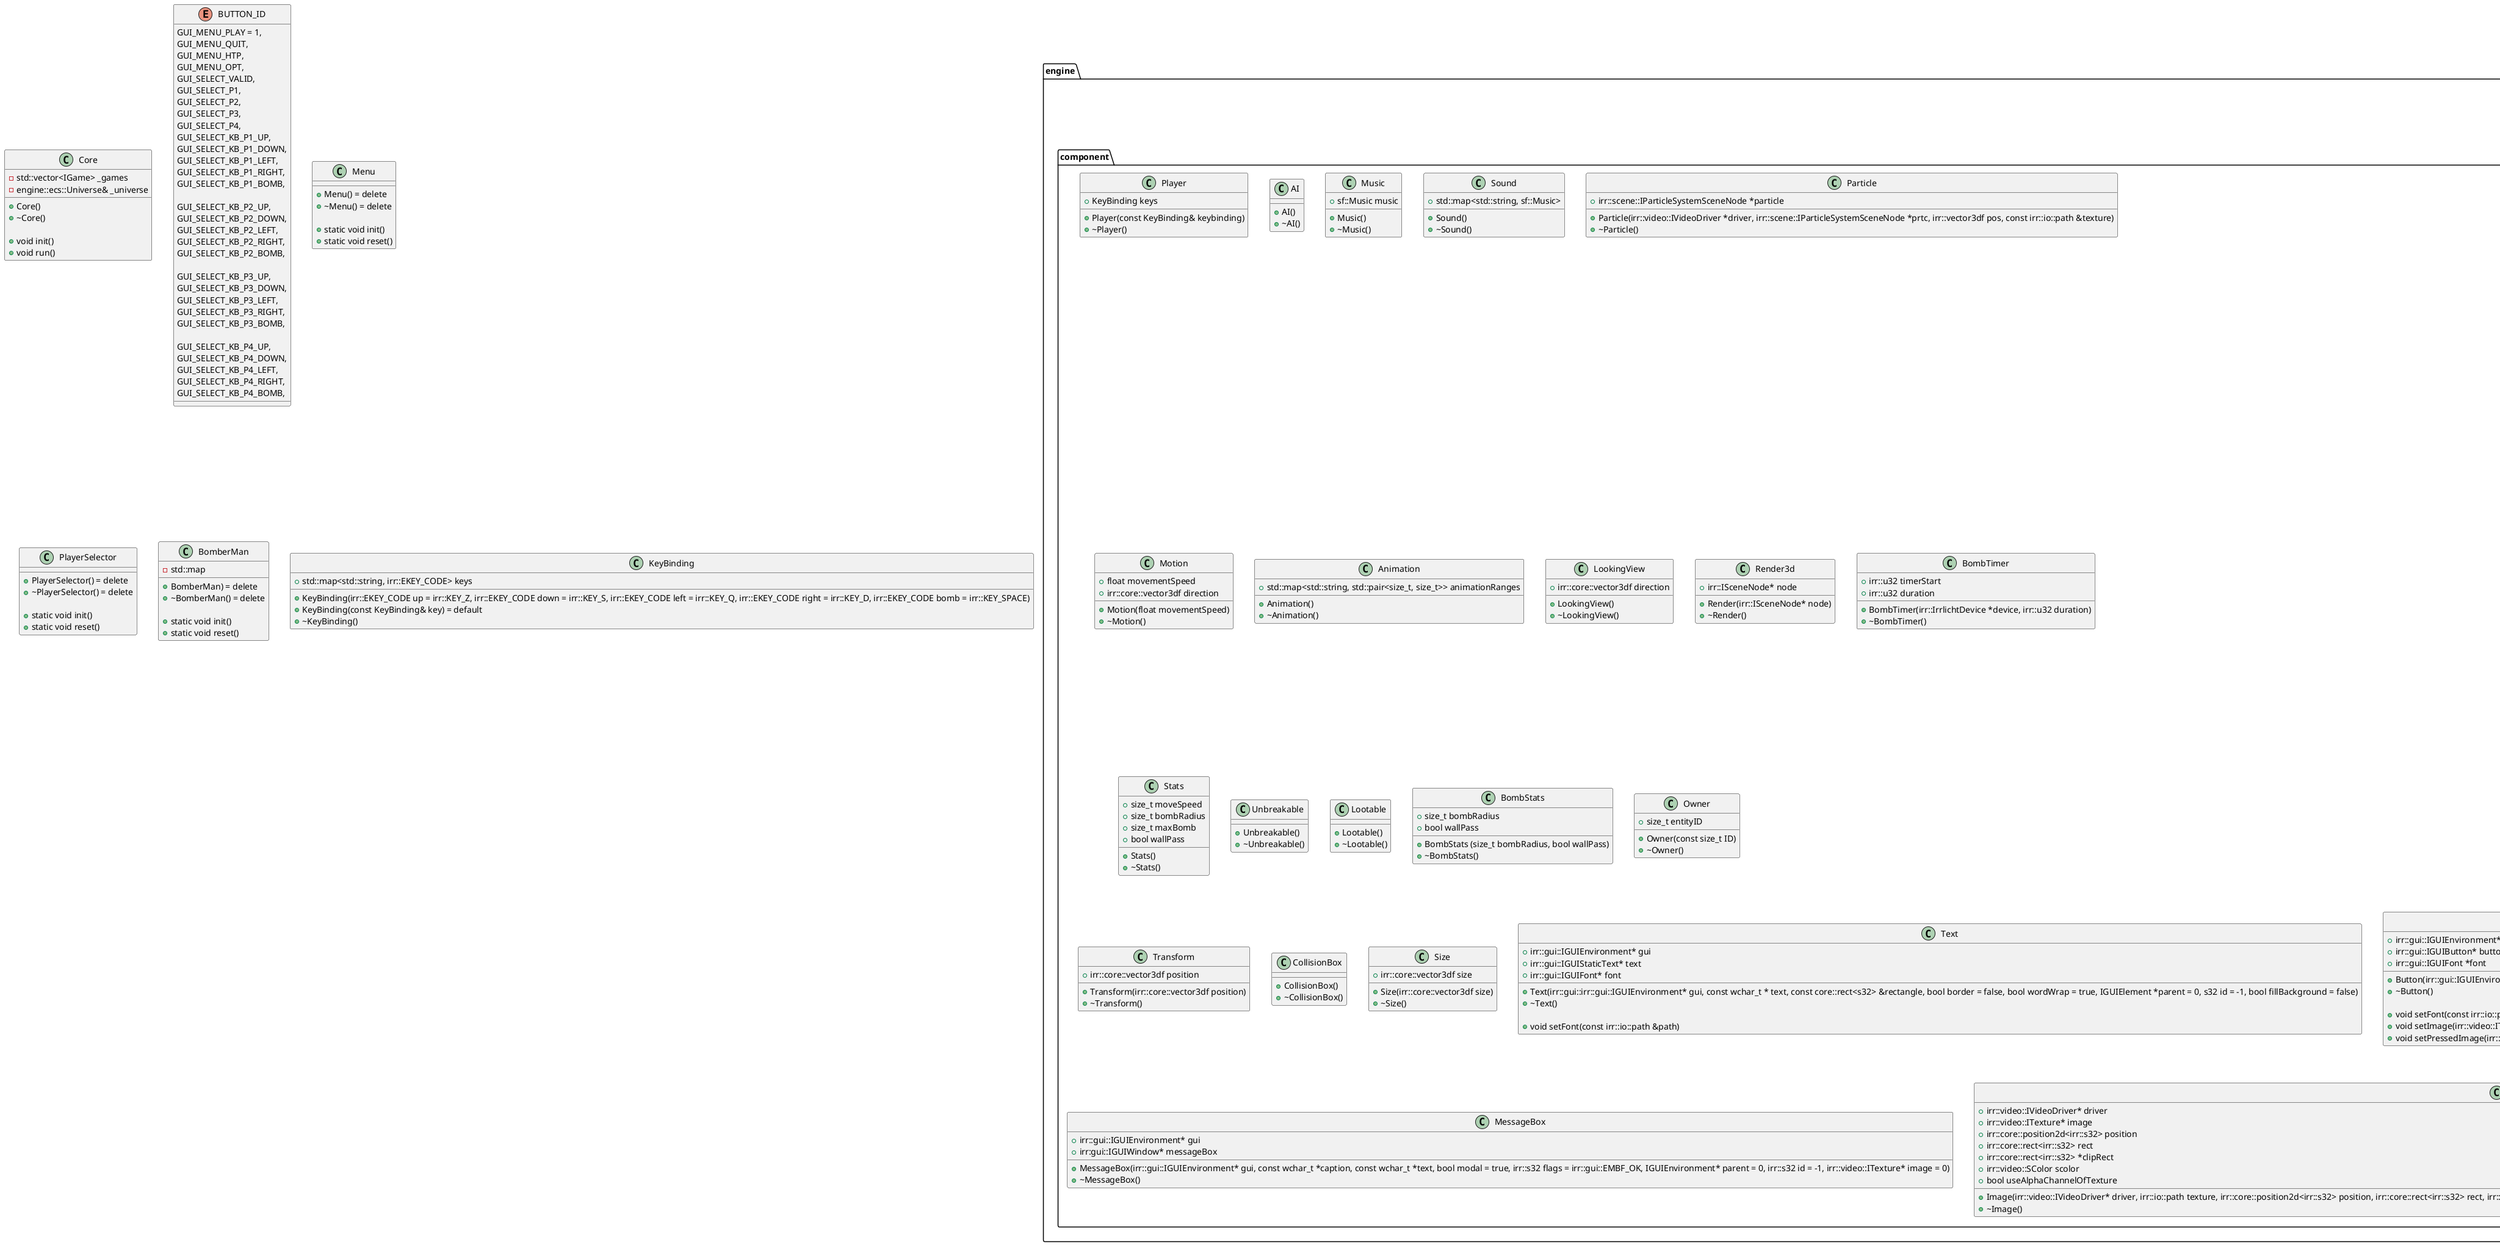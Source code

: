 @startuml

class Core {
    + Core()
    + ~Core()

    + void init()
    + void run()

    - std::vector<IGame> _games
    - engine::ecs::Universe& _universe
}

enum BUTTON_ID {
    GUI_MENU_PLAY = 1,
    GUI_MENU_QUIT,
    GUI_MENU_HTP,
    GUI_MENU_OPT,
    GUI_SELECT_VALID,
    GUI_SELECT_P1,
    GUI_SELECT_P2,
    GUI_SELECT_P3,
    GUI_SELECT_P4,
    GUI_SELECT_KB_P1_UP,
    GUI_SELECT_KB_P1_DOWN,
    GUI_SELECT_KB_P1_LEFT,
    GUI_SELECT_KB_P1_RIGHT,
    GUI_SELECT_KB_P1_BOMB,

    GUI_SELECT_KB_P2_UP,
    GUI_SELECT_KB_P2_DOWN,
    GUI_SELECT_KB_P2_LEFT,
    GUI_SELECT_KB_P2_RIGHT,
    GUI_SELECT_KB_P2_BOMB,

    GUI_SELECT_KB_P3_UP,
    GUI_SELECT_KB_P3_DOWN,
    GUI_SELECT_KB_P3_LEFT,
    GUI_SELECT_KB_P3_RIGHT,
    GUI_SELECT_KB_P3_BOMB,

    GUI_SELECT_KB_P4_UP,
    GUI_SELECT_KB_P4_DOWN,
    GUI_SELECT_KB_P4_LEFT,
    GUI_SELECT_KB_P4_RIGHT,
    GUI_SELECT_KB_P4_BOMB,


}

class Menu {
    + Menu() = delete
    + ~Menu() = delete

    + static void init()
    + static void reset()
}

class PlayerSelector {
    + PlayerSelector() = delete
    + ~PlayerSelector() = delete

    + static void init()
    + static void reset()
}

class BomberMan {
    + BomberMan) = delete
    + ~BomberMan() = delete

    + static void init()
    + static void reset()

    - std::map
}

class KeyBinding {
    + KeyBinding(irr::EKEY_CODE up = irr::KEY_Z, irr::EKEY_CODE down = irr::KEY_S, irr::EKEY_CODE left = irr::KEY_Q, irr::EKEY_CODE right = irr::KEY_D, irr::EKEY_CODE bomb = irr::KEY_SPACE)
    + KeyBinding(const KeyBinding& key) = default
    + ~KeyBinding()

    + std::map<std::string, irr::EKEY_CODE> keys
}

namespace engine {

    namespace event {
        class Input {
            + Input()
            + ~Input()
        }

        class Collision {
            + Collision()
            + ~Collision()
        }

        class Close {
            + Close()
            + ~Close()
        }
    }

    namespace ecs {
        'using Entity = unsigned int
        'const Entity MAX_ENTITIES = 1000
        'using ComponentType = unsigned int
        'const ComponentType MAX_COMPONENTS = 32
        'using Signature = std::bitset<MAX_COMPONENTS>

        class Universe {
            + Universe()
            + ~Universe()

            + WorldManager* createWorldManager(const std::string& name)
            + bool hasWorldManager(const std::string& name) const
            + WorldManager* getWorldManager(const std::string& name) const
            + WorldManager* getCurrentWorldManager() const
            + void setCurrentWorldManager(const std::string& name)
            + void deleteWorldManager(const std::string& name)

            - std::map<std::string, std::unique_ptr<WorldManager>> _worldManagers
            - std::string _currentWorldManager
            - EventReceiver _eventReceiver
            - irr::IrrlichtDevice *device
        }
        Universe <-- WorldManager

        class EventReceiver {
            + EventReceiver(Universe *universe)
            + ~EventReceiver()

            + bool OnEvent(const SEvent& event) override

            - Universe *_universe
        }
        irr::IEventReceiver <|-- EventReceiver

        class WorldManager {
            + WorldManager()
            + ~WorldManager() = default

            + Entity createEntity()
            + void destroyEntity(Entity entity)

            + template<typename T> void registerComponent()
            + template<typename T> void addComponent(Entity entity, T component)
            + template<typename T> void removeComponent(Entity entity)
            + template<typename T> T& getComponent(Entity entity)
            + template<typename T> ComponentType getComponentType()

            + template<typename T> std::shared_ptr<T> registerSystem()
            + template<typename T> void setSystemSignature(Signature signature)

            + template<typename T, typename E> void subscribe(T& subscriber, Callback<T, E> callback)
            + void unsubscribe()

            + template<typname E> void publish(E& event)


            - eventManager _eventManager
            - std::unique_ptr<EntityManager> _entityManager
            - std::unique_ptr<SystemManager> _systemManager
            - std::unique_ptr<ComponentManager> _componentManager
        }

        class EntityManager {
            + EntityManager()
            + ~EntityManager() = default

            + Entity createEntity()
            + void destroyEntity(Entity entity)

            + void setSignature(Entity entity, Signature signature)
            + Signature& getSignature(Entity entity)

            - std::queue<Entity> _availableEntities
            - std::array<Signature, MAX_ENTITIES> _signatures
            - size_t _entitiesCount
        }

        class SystemManager {
            + SystemManager() = default
            + ~SystemManager() = default

            + template<typename T> std::shared_ptr<T> registerSystem()

            + template<typename T> void setSignature(Signature signature)

            + void entityDestroyed(Entity entity)

            + void entitySignatureChanged(Entity entity, Signature entSignature)

            - std::unordered_map<std::string, std::shared_ptr<System>> _systems
            - std::unordered_map<std::string, Signature> _signatures
        }

        class ComponentManager {
            + ComponentManager() = default
            + ~ComponentManager() = default

            + template<typename T> void registerComponent()

            - template<typename T> std::shared_ptr<ComponentArray<T>> getComponentArray()

            + template<typename T> ComponentType getComponentType()
            + template<typename T> void addComponent(Entity entity, T component)
            + template<typename T> void removeComponent(Entity entity)
            + template<typename T> T& getComponent(Entity entity)

            + void entityDestroyed(Entity entity)

            - std::unordered_map<std::string, ComponentType> _componentTypes
            - std::unordered_map<std::string, std::shared_ptr<IComponentArray>> _componentArrays
            - ComponentType _componentType
        }

        class IComponentArray {
            + virtual ~IComponentArray() = default

            + virtual void entityDestroyed(Entity entity) = 0
        }

        'template<typename T>
        class ComponentArray {
            + ComponentArray() = default
            + ~ComponentArray() override = default

            + void insert(Entity entity, T component)
            + void remove(Entity entity)
            + T& get(Entity entity)

            + void entityDestroyed(Entity entity) override

            - std::array<T, MAX_ENTITIES> _componentArray
            - std::unordered_map<Entity, size_t> _entityToIndex
            - std::unordered_map<size_t, Entity> _indexToEntity
            - size_t _size
        }
        IComponentArray <|-- ComponentArray

        class System {
            + System(ComponentManager *manager)
            + ~System()

            + ComponentManager *manager
            + std::set<Entity> entities
        }

        class EventManager {
            + EventManager() = default
            + ~EventManager()

            + template<typename T, typename E> void subscribe(T& subscriber, Callback<T, E> callback)
            + void unsubscribe()

            + template<typename E> void publish(E& event)

            - std::map<std::type_index, std::vector<ICallbackHandler*>*> _subscribers
        }

        class ICallbackHandler {
            + virtual ~ICallbackHandler() = default

            + virtual void call(AEvent& event) = 0
        }
        EventManager +-- ICallbackHandler

        'template<typename T, typename E> using Callback = void (T::*)(E&)
        'template<typename T, typename E>
        class CallbackHandler {
            + CallbackHandler(T& subscriber, Callback<T, E> callback)
            + ~CallbackHandler() override = default

            + void call(AEvent& event) override

            - T& _subscriber
            - Callback<T, E> _callback
        }
        EventManager +-- CallbackHandler
        ICallbackHandler <|-- CallbackHandler

        class AEvent {
            + AEvent() = delete
            + ~AEvent() = default
        }
        AEvent <|-- engine.event.Input
        AEvent <|-- engine.event.Close
        AEvent <|-- engine.event.Collision
    }

    namespace system {
        class Player {
            + Player(irr::ISceneManager* smgr)
            + ~Player()

            + void init()
            + void update()
            + void render()

            + irr::ISceneManager* smgr
        }
        engine.ecs.System <|-- User

        class CollisionBox {
            + CollisionBox()
            + ~CollisionBox()

            + void init()
            + void update()
            + void render()
        }
        engine.ecs.System <|-- CollisionBox

        class AI {
            + AI()
            + ~AI()

            + void init()
            + void update()
            + void render()

            + ISceneManager* smgr
        }
        engine.ecs.System <|-- AI

        class Music {
            + Music(ISceneManager* smgr)
            + ~Music()

            + void init()
            + void update()
            + void render()

            + ISceneManager* smgr
        }
        engine.ecs.System <|-- Music

        class Animation {
            + Animation(ISceneManager* smgr)
            + ~Animation()

            + void init()
            + void update()
            + void render()

            + ISceneManager* smgr
        }
        engine.ecs.System <|-- Animation

        class Movement {
            + Movement(ISceneManager* smgr)
            + ~Movement()

            + void init()
            + void update()
            + void render()

            + ISceneManager* smgr
        }
        engine.ecs.System <|-- Movement

        class Render {
            + Render(ISceneManager* smgr)
            + ~Render()

            + void init()
            + void update()
            + void render()

            + ISceneManager* smgr
        }
        engine.ecs.System <|-- Render

        class Physics {
            + Physics(ISceneManager* smgr)
            + ~Physics()

            + void init()
            + void update()
            + void render()

            + ISceneManager* smgr
        }
        engine.ecs.System <|-- Physics

        class Size {
            + Size(ISceneManager* smgr)
            + ~Size()

            + void init()
            + void update()
            + void render()

            + ISceneManager* smgr
        }
        engine.ecs.System <|-- Size

        class Image {
            + Image(irr:video::IVideoDriver* driver)
            + ~Image()

            + void init()
            + void update()
            + void render()

            + irr::video::IVideoDriver* driver
        }
    }

    namespace component {
        class Player {
            + Player(const KeyBinding& keybinding)
            + ~Player()

            + KeyBinding keys
        }

        class AI {
            + AI()
            + ~AI()
        }

        class Music {
            + Music()
            + ~Music()

            + sf::Music music
        }

        class Sound {
            + Sound()
            + ~Sound()

            + std::map<std::string, sf::Music>
        }

         class Particle {
            + Particle(irr::video::IVideoDriver *driver, irr::scene::IParticleSystemSceneNode *prtc, irr::vector3df pos, const irr::io::path &texture)
            + ~Particle()

            + irr::scene::IParticleSystemSceneNode *particle
        }

        class Motion {
            + Motion(float movementSpeed)
            + ~Motion()

            + float movementSpeed
            + irr::core::vector3df direction
        }

        class Animation {
            + Animation()
            + ~Animation()

            + std::map<std::string, std::pair<size_t, size_t>> animationRanges
        }

        class LookingView {
            + LookingView()
            + ~LookingView()

            + irr::core::vector3df direction
        }

        class Render3d {
            + Render(irr::ISceneNode* node)
            + ~Render()

            + irr::ISceneNode* node
        }

        class BombTimer {
            + BombTimer(irr::IrrlichtDevice *device, irr::u32 duration)
            + ~BombTimer()

            + irr::u32 timerStart
            + irr::u32 duration
        }

        class Stats {
            + Stats()
            + ~Stats()

            + size_t moveSpeed
            + size_t bombRadius
            + size_t maxBomb
            + bool wallPass
        }

        class Unbreakable {
            + Unbreakable()
            + ~Unbreakable()
        }

        class Lootable {
            + Lootable()
            + ~Lootable()
        }

        class BombStats {
            + BombStats (size_t bombRadius, bool wallPass)
            + ~BombStats()

            + size_t bombRadius
            + bool wallPass
        }

        class Owner {
            + Owner(const size_t ID)
            + ~Owner()

            + size_t entityID
        }

        class Transform {
            + Transform(irr::core::vector3df position)
            + ~Transform()

            + irr::core::vector3df position
        }

        class CollisionBox {
            + CollisionBox()
            + ~CollisionBox()
        }

        class Size {
            + Size(irr::core::vector3df size)
            + ~Size()

            + irr::core::vector3df size
        }

        class Text {
            + Text(irr::gui::irr::gui::IGUIEnvironment* gui, const wchar_t * text, const core::rect<s32> &rectangle, bool border = false, bool wordWrap = true, IGUIElement *parent = 0, s32 id = -1, bool fillBackground = false)
            + ~Text()

            + void setFont(const irr::io::path &path)

            + irr::gui::IGUIEnvironment* gui
            + irr::gui::IGUIStaticText* text
            + irr::gui::IGUIFont* font
        }

        class Button {
            + Button(irr::gui::IGUIEnvironment* gui, irr::core::rect<irr::s32> position, IGUIElement* parent = 0, s32 id = -1, const wchar_t* text = 0, const wchar_t* tooltipText = 0)
            + ~Button()

            + void setFont(const irr::io::path &path)
            + void setImage(irr::video::ITexture *texture)
            + void setPressedImage(irr::video::ITexture *texture)

            + irr::gui::IGUIEnvironment* gui
            + irr::gui::IGUIButton* button
            + irr::gui::IGUIFont *font
        }

        class MessageBox {
            + MessageBox(irr::gui::IGUIEnvironment* gui, const wchar_t *caption, const wchar_t *text, bool modal = true, irr::s32 flags = irr::gui::EMBF_OK, IGUIEnvironment* parent = 0, irr::s32 id = -1, irr::video::ITexture* image = 0)
            + ~MessageBox()

            + irr::gui::IGUIEnvironment* gui
            + irr:gui::IGUIWindow* messageBox
        }

        class Image {
            + Image(irr::video::IVideoDriver* driver, irr::io::path texture, irr::core::position2d<irr::s32> position, irr::core::rect<irr::s32> rect, irr::core::rect<irr::s32> *clipRect = 0, irr::video::SColor scolor = irr::video::SColor(255, 255, 255, 255), bool useAlphaChannelOfTexture = false )
            + ~Image()

            + irr::video::IVideoDriver* driver
            + irr::video::ITexture* image
            + irr::core::position2d<irr::s32> position
            + irr::core::rect<irr::s32> rect
            + irr::core::rect<irr::s32> *clipRect
            + irr::video::SColor scolor
            + bool useAlphaChannelOfTexture
        }
    }
}



@enduml
